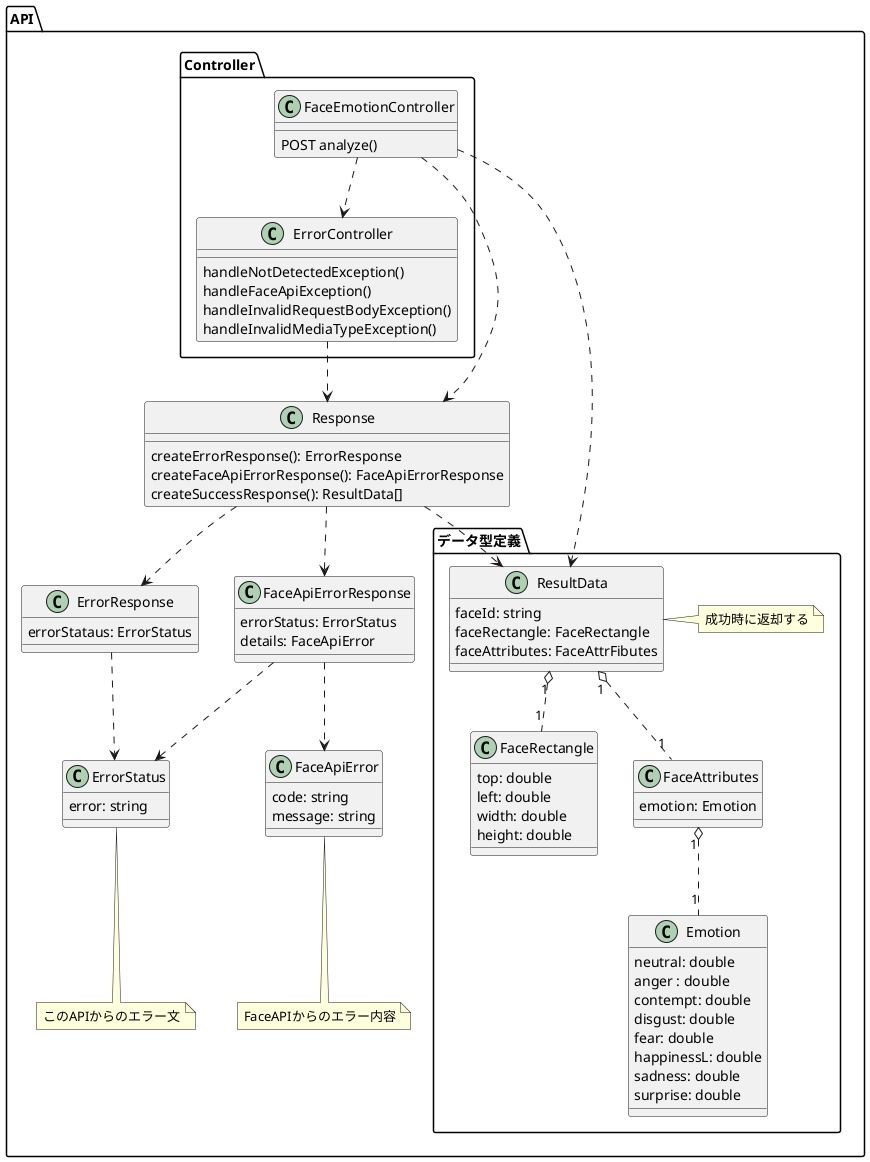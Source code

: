 @startuml Face Emotion Analyser API

' サーバーサイド
package "API" {

    package "Controller" {
        class FaceEmotionController {
            POST analyze()
        }

        class ErrorController {
            handleNotDetectedException()
            handleFaceApiException()
            handleInvalidRequestBodyException()
            handleInvalidMediaTypeException()
        }
    }


    Class Response {
        createErrorResponse(): ErrorResponse
        createFaceApiErrorResponse(): FaceApiErrorResponse
        createSuccessResponse(): ResultData[]
    }

    class ErrorResponse {
        errorStataus: ErrorStatus
    }

    class ErrorStatus {
        error: string
    }
    note bottom: このAPIからのエラー文

    class FaceApiErrorResponse {
        errorStatus: ErrorStatus
        details: FaceApiError
    }

    class FaceApiError {
        code: string
        message: string
    }
    note bottom: FaceAPIからのエラー内容

    package "データ型定義" {
        class ResultData {
            faceId: string
            faceRectangle: FaceRectangle
            faceAttributes: FaceAttrFibutes
        }
        note right: 成功時に返却する

        class FaceRectangle {
            top: double
            left: double
            width: double
            height: double
        }

        class FaceAttributes {
            emotion: Emotion
        }

        class Emotion {
            neutral: double
            anger : double
            contempt: double
            disgust: double
            fear: double
            happinessL: double
            sadness: double
            surprise: double
        }
    }

}

ResultData "1" o.. "1" FaceRectangle
ResultData "1" o.. "1" FaceAttributes
FaceAttributes "1" o.. "1" Emotion

FaceEmotionController ..> ResultData
FaceEmotionController ..> ErrorController

FaceEmotionController ..> Response
ErrorController ..> Response
Response ..> ErrorResponse
Response ..> FaceApiErrorResponse
ErrorResponse ..> ErrorStatus
FaceApiErrorResponse ..> FaceApiError
FaceApiErrorResponse ..> ErrorStatus
Response ..> ResultData

@enduml